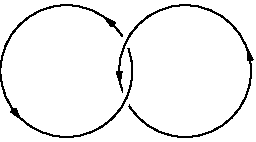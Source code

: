 /******************************************************************************
 *                                 LICENSE                                    *
 ******************************************************************************
 *  This file is part of Mathematics-and-Physics.                             *
 *                                                                            *
 *  Mathematics-and-Physics is free software: you can redistribute it and/or  *
 *  modify it under the terms of the GNU General Public License as published  *
 *  by the Free Software Foundation, either version 3 of the License, or      *
 *  (at your option) any later version.                                       *
 *                                                                            *
 *  Mathematics-and-Physics is distributed in the hope that it will be useful *
 *  but WITHOUT ANY WARRANTY; without even the implied warranty of            *
 *  MERCHANTABILITY or FITNESS FOR A PARTICULAR PURPOSE.  See the             *
 *  GNU General Public License for more details.                              *
 *                                                                            *
 *  You should have received a copy of the GNU General Public License         *
 *  along with Mathematics-and-Physics.  If not, see                          *
 *  <https://www.gnu.org/licenses/>.                                          *
 ******************************************************************************/

/*  Size of the figure.                                                       */
size(128);

pair A = (0.0, 0.0);
pair B = (0.9, 0.0);
real r = 0.5;
real arsize = 5bp;

draw(arc(A, r, 0, 270), Arrow(arsize, position=0.6), Arrow(arsize, position=2.5));
draw(circle(B, r), white + linewidth(5pt));
draw(circle(B, r), Arrow(arsize, position=0.2), Arrow(arsize, position=2.1));
draw(arc(A, r, 270, 360), white + linewidth(5pt));
draw(arc(A, r, 180, 380));
